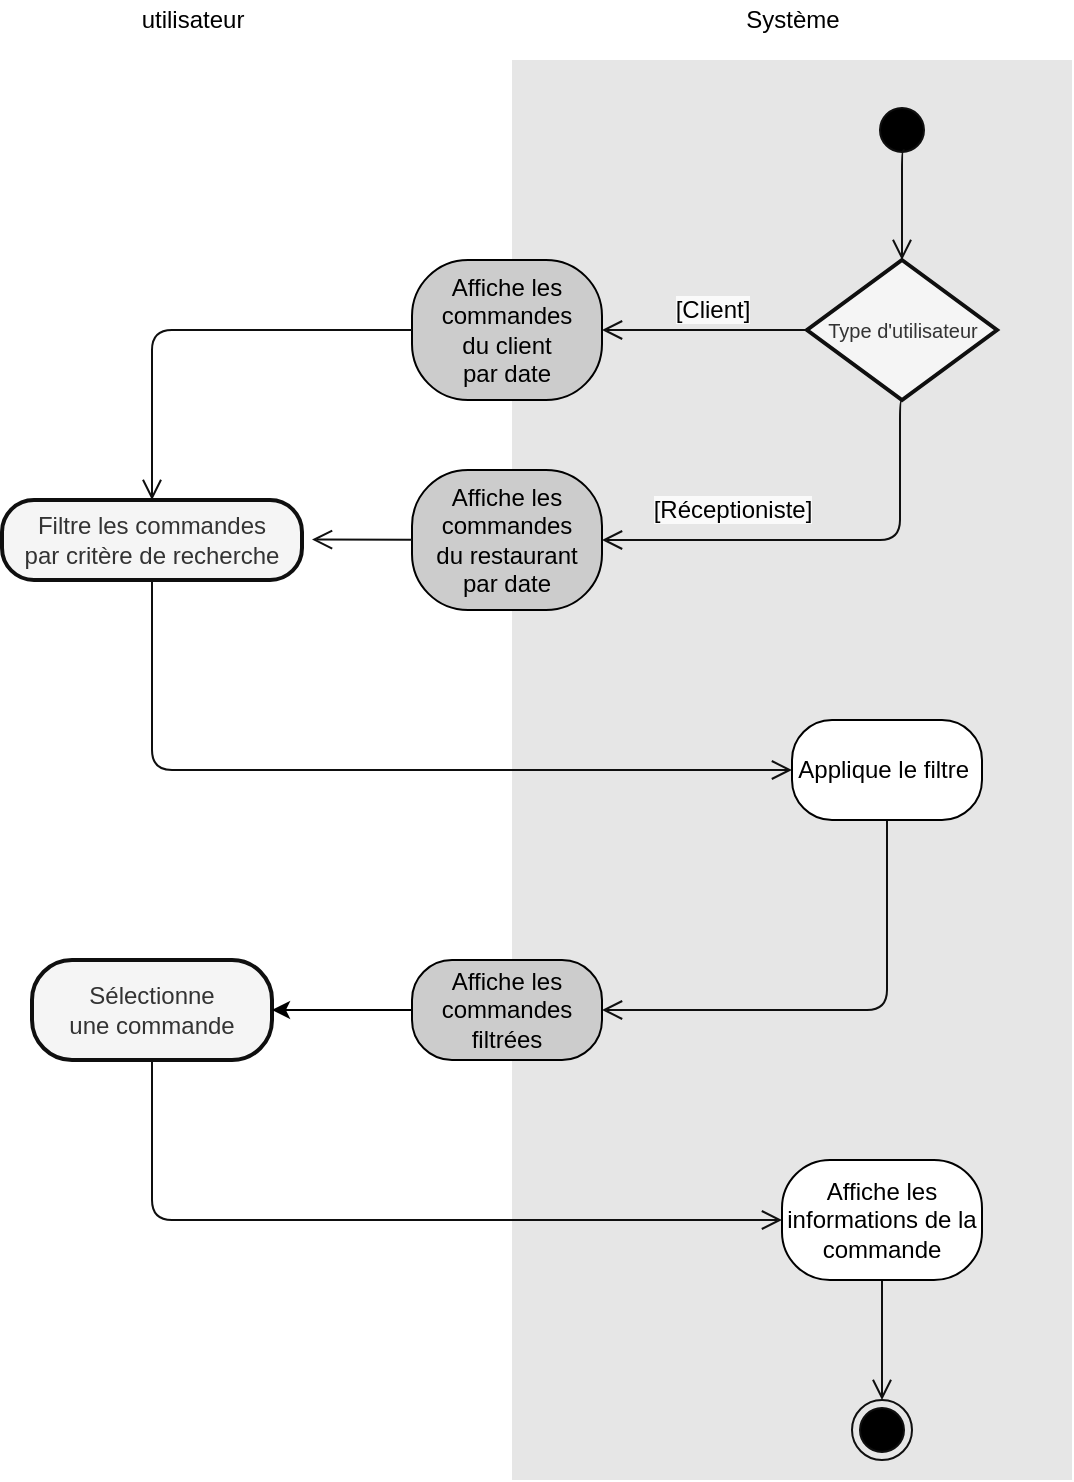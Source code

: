 <mxfile version="14.6.6" type="device"><diagram id="nk-Wj4jK5ayEal0G_noi" name="Page-1"><mxGraphModel dx="829" dy="671" grid="1" gridSize="10" guides="1" tooltips="1" connect="1" arrows="1" fold="1" page="1" pageScale="1" pageWidth="1169" pageHeight="1654" math="0" shadow="0"><root><mxCell id="0"/><mxCell id="1" parent="0"/><mxCell id="LI_QwnfC8woSuIbEcGMq-289" value="" style="rounded=0;whiteSpace=wrap;html=1;strokeColor=none;fillColor=#E6E6E6;" vertex="1" parent="1"><mxGeometry x="585" y="380" width="280" height="710" as="geometry"/></mxCell><mxCell id="LI_QwnfC8woSuIbEcGMq-290" value="" style="ellipse;html=1;shape=startState;fillColor=#000000;shadow=0;sketch=0;strokeColor=#0F0F0F;" vertex="1" parent="1"><mxGeometry x="765" y="400" width="30" height="30" as="geometry"/></mxCell><mxCell id="LI_QwnfC8woSuIbEcGMq-291" value="" style="edgeStyle=orthogonalEdgeStyle;html=1;verticalAlign=bottom;endArrow=open;endSize=8;strokeColor=#0F0F0F;exitX=0.544;exitY=0.839;exitDx=0;exitDy=0;exitPerimeter=0;entryX=0.5;entryY=0;entryDx=0;entryDy=0;" edge="1" parent="1" source="LI_QwnfC8woSuIbEcGMq-290" target="LI_QwnfC8woSuIbEcGMq-303"><mxGeometry relative="1" as="geometry"><mxPoint x="755.13" y="480" as="targetPoint"/><mxPoint x="493" y="626" as="sourcePoint"/><Array as="points"><mxPoint x="780" y="425"/></Array></mxGeometry></mxCell><mxCell id="LI_QwnfC8woSuIbEcGMq-292" value="Affiche les commandes&lt;br&gt;du client &lt;br&gt;par date" style="rounded=1;whiteSpace=wrap;html=1;arcSize=40;shadow=0;sketch=0;fillColor=#CCCCCC;" vertex="1" parent="1"><mxGeometry x="535" y="480" width="95" height="70" as="geometry"/></mxCell><mxCell id="LI_QwnfC8woSuIbEcGMq-293" value="" style="edgeStyle=orthogonalEdgeStyle;html=1;verticalAlign=bottom;endArrow=open;endSize=8;strokeColor=#0F0F0F;exitX=0;exitY=0.5;exitDx=0;exitDy=0;entryX=0.5;entryY=0;entryDx=0;entryDy=0;" edge="1" parent="1" source="LI_QwnfC8woSuIbEcGMq-292" target="LI_QwnfC8woSuIbEcGMq-294"><mxGeometry relative="1" as="geometry"><mxPoint x="460.5" y="515" as="targetPoint"/><mxPoint x="607.32" y="460" as="sourcePoint"/><Array as="points"><mxPoint x="405" y="515"/></Array></mxGeometry></mxCell><mxCell id="LI_QwnfC8woSuIbEcGMq-294" value="Filtre les commandes&lt;br&gt;par critère de recherche" style="rounded=1;whiteSpace=wrap;html=1;arcSize=40;fillColor=#f5f5f5;shadow=0;sketch=0;fontColor=#333333;strokeWidth=2;strokeColor=#0F0F0F;" vertex="1" parent="1"><mxGeometry x="330" y="600" width="150" height="40" as="geometry"/></mxCell><mxCell id="LI_QwnfC8woSuIbEcGMq-295" value="Sélectionne&lt;br&gt;une commande" style="rounded=1;whiteSpace=wrap;html=1;arcSize=40;fillColor=#f5f5f5;shadow=0;sketch=0;fontColor=#333333;strokeWidth=2;strokeColor=#0F0F0F;" vertex="1" parent="1"><mxGeometry x="345" y="830" width="120" height="50" as="geometry"/></mxCell><mxCell id="LI_QwnfC8woSuIbEcGMq-296" value="" style="edgeStyle=orthogonalEdgeStyle;html=1;verticalAlign=bottom;endArrow=open;endSize=8;strokeColor=#0F0F0F;exitX=0.5;exitY=1;exitDx=0;exitDy=0;entryX=0;entryY=0.5;entryDx=0;entryDy=0;" edge="1" parent="1" source="LI_QwnfC8woSuIbEcGMq-294" target="LI_QwnfC8woSuIbEcGMq-310"><mxGeometry relative="1" as="geometry"><mxPoint x="405" y="720" as="targetPoint"/><mxPoint x="404.71" y="650" as="sourcePoint"/><Array as="points"/></mxGeometry></mxCell><mxCell id="LI_QwnfC8woSuIbEcGMq-297" value="" style="edgeStyle=orthogonalEdgeStyle;html=1;verticalAlign=bottom;endArrow=open;endSize=8;strokeColor=#0F0F0F;exitX=0.5;exitY=1;exitDx=0;exitDy=0;entryX=1;entryY=0.5;entryDx=0;entryDy=0;" edge="1" parent="1" source="LI_QwnfC8woSuIbEcGMq-310" target="LI_QwnfC8woSuIbEcGMq-299"><mxGeometry relative="1" as="geometry"><mxPoint x="742" y="845" as="targetPoint"/><mxPoint x="742" y="780" as="sourcePoint"/><Array as="points"><mxPoint x="773" y="855"/></Array></mxGeometry></mxCell><mxCell id="LI_QwnfC8woSuIbEcGMq-298" style="edgeStyle=orthogonalEdgeStyle;rounded=0;orthogonalLoop=1;jettySize=auto;html=1;exitX=0;exitY=0.5;exitDx=0;exitDy=0;entryX=1;entryY=0.5;entryDx=0;entryDy=0;" edge="1" parent="1" source="LI_QwnfC8woSuIbEcGMq-299" target="LI_QwnfC8woSuIbEcGMq-295"><mxGeometry relative="1" as="geometry"/></mxCell><mxCell id="LI_QwnfC8woSuIbEcGMq-299" value="Affiche les commandes&lt;br&gt;filtrées" style="rounded=1;whiteSpace=wrap;html=1;arcSize=40;shadow=0;sketch=0;fillColor=#CCCCCC;" vertex="1" parent="1"><mxGeometry x="535" y="830" width="95" height="50" as="geometry"/></mxCell><mxCell id="LI_QwnfC8woSuIbEcGMq-300" value="" style="edgeStyle=orthogonalEdgeStyle;html=1;verticalAlign=bottom;endArrow=open;endSize=8;strokeColor=#0F0F0F;entryX=0.5;entryY=0;entryDx=0;entryDy=0;exitX=0.5;exitY=1;exitDx=0;exitDy=0;" edge="1" parent="1" source="LI_QwnfC8woSuIbEcGMq-302" target="LI_QwnfC8woSuIbEcGMq-301"><mxGeometry relative="1" as="geometry"><mxPoint x="436.86" y="995" as="targetPoint"/><Array as="points"><mxPoint x="770" y="1020"/><mxPoint x="770" y="1020"/></Array><mxPoint x="535" y="1035" as="sourcePoint"/></mxGeometry></mxCell><mxCell id="LI_QwnfC8woSuIbEcGMq-301" value="" style="ellipse;html=1;shape=endState;fillColor=#000000;shadow=0;sketch=0;strokeColor=#0F0F0F;" vertex="1" parent="1"><mxGeometry x="755.0" y="1050" width="30" height="30" as="geometry"/></mxCell><mxCell id="LI_QwnfC8woSuIbEcGMq-302" value="Affiche les informations de la commande" style="rounded=1;whiteSpace=wrap;html=1;arcSize=40;shadow=0;sketch=0;" vertex="1" parent="1"><mxGeometry x="720" y="930" width="100" height="60" as="geometry"/></mxCell><mxCell id="LI_QwnfC8woSuIbEcGMq-303" value="&lt;font size=&quot;1&quot;&gt;Type d'utilisateur&lt;/font&gt;" style="rhombus;whiteSpace=wrap;html=1;fillColor=#f5f5f5;shadow=0;sketch=0;fontColor=#333333;strokeWidth=2;strokeColor=#0F0F0F;" vertex="1" parent="1"><mxGeometry x="732.5" y="480" width="95" height="70" as="geometry"/></mxCell><mxCell id="LI_QwnfC8woSuIbEcGMq-304" value="Affiche les commandes&lt;br&gt;du restaurant &lt;br&gt;par date" style="rounded=1;whiteSpace=wrap;html=1;arcSize=40;shadow=0;sketch=0;fillColor=#CCCCCC;" vertex="1" parent="1"><mxGeometry x="535" y="585" width="95" height="70" as="geometry"/></mxCell><mxCell id="LI_QwnfC8woSuIbEcGMq-305" value="" style="edgeStyle=orthogonalEdgeStyle;html=1;verticalAlign=bottom;endArrow=open;endSize=8;strokeColor=#0F0F0F;exitX=0.544;exitY=0.839;exitDx=0;exitDy=0;exitPerimeter=0;entryX=1;entryY=0.5;entryDx=0;entryDy=0;" edge="1" parent="1" target="LI_QwnfC8woSuIbEcGMq-304"><mxGeometry relative="1" as="geometry"><mxPoint x="779.34" y="604.83" as="targetPoint"/><mxPoint x="780.66" y="550" as="sourcePoint"/><Array as="points"><mxPoint x="779" y="550"/><mxPoint x="779" y="620"/></Array></mxGeometry></mxCell><mxCell id="LI_QwnfC8woSuIbEcGMq-306" value="" style="edgeStyle=orthogonalEdgeStyle;html=1;verticalAlign=bottom;endArrow=open;endSize=8;strokeColor=#0F0F0F;exitX=0;exitY=0.5;exitDx=0;exitDy=0;entryX=1;entryY=0.5;entryDx=0;entryDy=0;" edge="1" parent="1" source="LI_QwnfC8woSuIbEcGMq-303" target="LI_QwnfC8woSuIbEcGMq-292"><mxGeometry relative="1" as="geometry"><mxPoint x="645" y="480" as="targetPoint"/><mxPoint x="605.66" y="410" as="sourcePoint"/><Array as="points"><mxPoint x="665" y="515"/><mxPoint x="665" y="515"/></Array></mxGeometry></mxCell><mxCell id="LI_QwnfC8woSuIbEcGMq-307" value="&lt;span style=&quot;background-color: rgb(250 , 250 , 250)&quot;&gt;[Client]&lt;/span&gt;" style="text;html=1;align=center;verticalAlign=middle;resizable=0;points=[];autosize=1;strokeColor=none;" vertex="1" parent="1"><mxGeometry x="660" y="495" width="50" height="20" as="geometry"/></mxCell><mxCell id="LI_QwnfC8woSuIbEcGMq-308" value="&lt;span style=&quot;background-color: rgb(250 , 250 , 250)&quot;&gt;[Réceptioniste]&lt;/span&gt;" style="text;html=1;align=center;verticalAlign=middle;resizable=0;points=[];autosize=1;strokeColor=none;" vertex="1" parent="1"><mxGeometry x="650" y="595" width="90" height="20" as="geometry"/></mxCell><mxCell id="LI_QwnfC8woSuIbEcGMq-309" value="" style="edgeStyle=orthogonalEdgeStyle;html=1;verticalAlign=bottom;endArrow=open;endSize=8;strokeColor=#0F0F0F;exitX=0;exitY=0.5;exitDx=0;exitDy=0;" edge="1" parent="1"><mxGeometry relative="1" as="geometry"><mxPoint x="485" y="620" as="targetPoint"/><mxPoint x="535" y="619.83" as="sourcePoint"/><Array as="points"><mxPoint x="485" y="619.83"/><mxPoint x="485" y="619.83"/></Array></mxGeometry></mxCell><mxCell id="LI_QwnfC8woSuIbEcGMq-310" value="Applique le filtre&amp;nbsp;" style="rounded=1;whiteSpace=wrap;html=1;arcSize=40;shadow=0;sketch=0;" vertex="1" parent="1"><mxGeometry x="725" y="710" width="95" height="50" as="geometry"/></mxCell><mxCell id="LI_QwnfC8woSuIbEcGMq-311" value="" style="edgeStyle=orthogonalEdgeStyle;html=1;verticalAlign=bottom;endArrow=open;endSize=8;strokeColor=#0F0F0F;exitX=0.5;exitY=1;exitDx=0;exitDy=0;entryX=0;entryY=0.5;entryDx=0;entryDy=0;" edge="1" parent="1" source="LI_QwnfC8woSuIbEcGMq-295" target="LI_QwnfC8woSuIbEcGMq-302"><mxGeometry relative="1" as="geometry"><mxPoint x="695" y="1015" as="targetPoint"/><mxPoint x="375" y="920" as="sourcePoint"/><Array as="points"/></mxGeometry></mxCell><mxCell id="LI_QwnfC8woSuIbEcGMq-312" value="Système" style="text;html=1;align=center;verticalAlign=middle;resizable=0;points=[];autosize=1;strokeColor=none;" vertex="1" parent="1"><mxGeometry x="695" y="350" width="60" height="20" as="geometry"/></mxCell><mxCell id="LI_QwnfC8woSuIbEcGMq-313" value="utilisateur" style="text;html=1;align=center;verticalAlign=middle;resizable=0;points=[];autosize=1;strokeColor=none;" vertex="1" parent="1"><mxGeometry x="390" y="350" width="70" height="20" as="geometry"/></mxCell></root></mxGraphModel></diagram></mxfile>